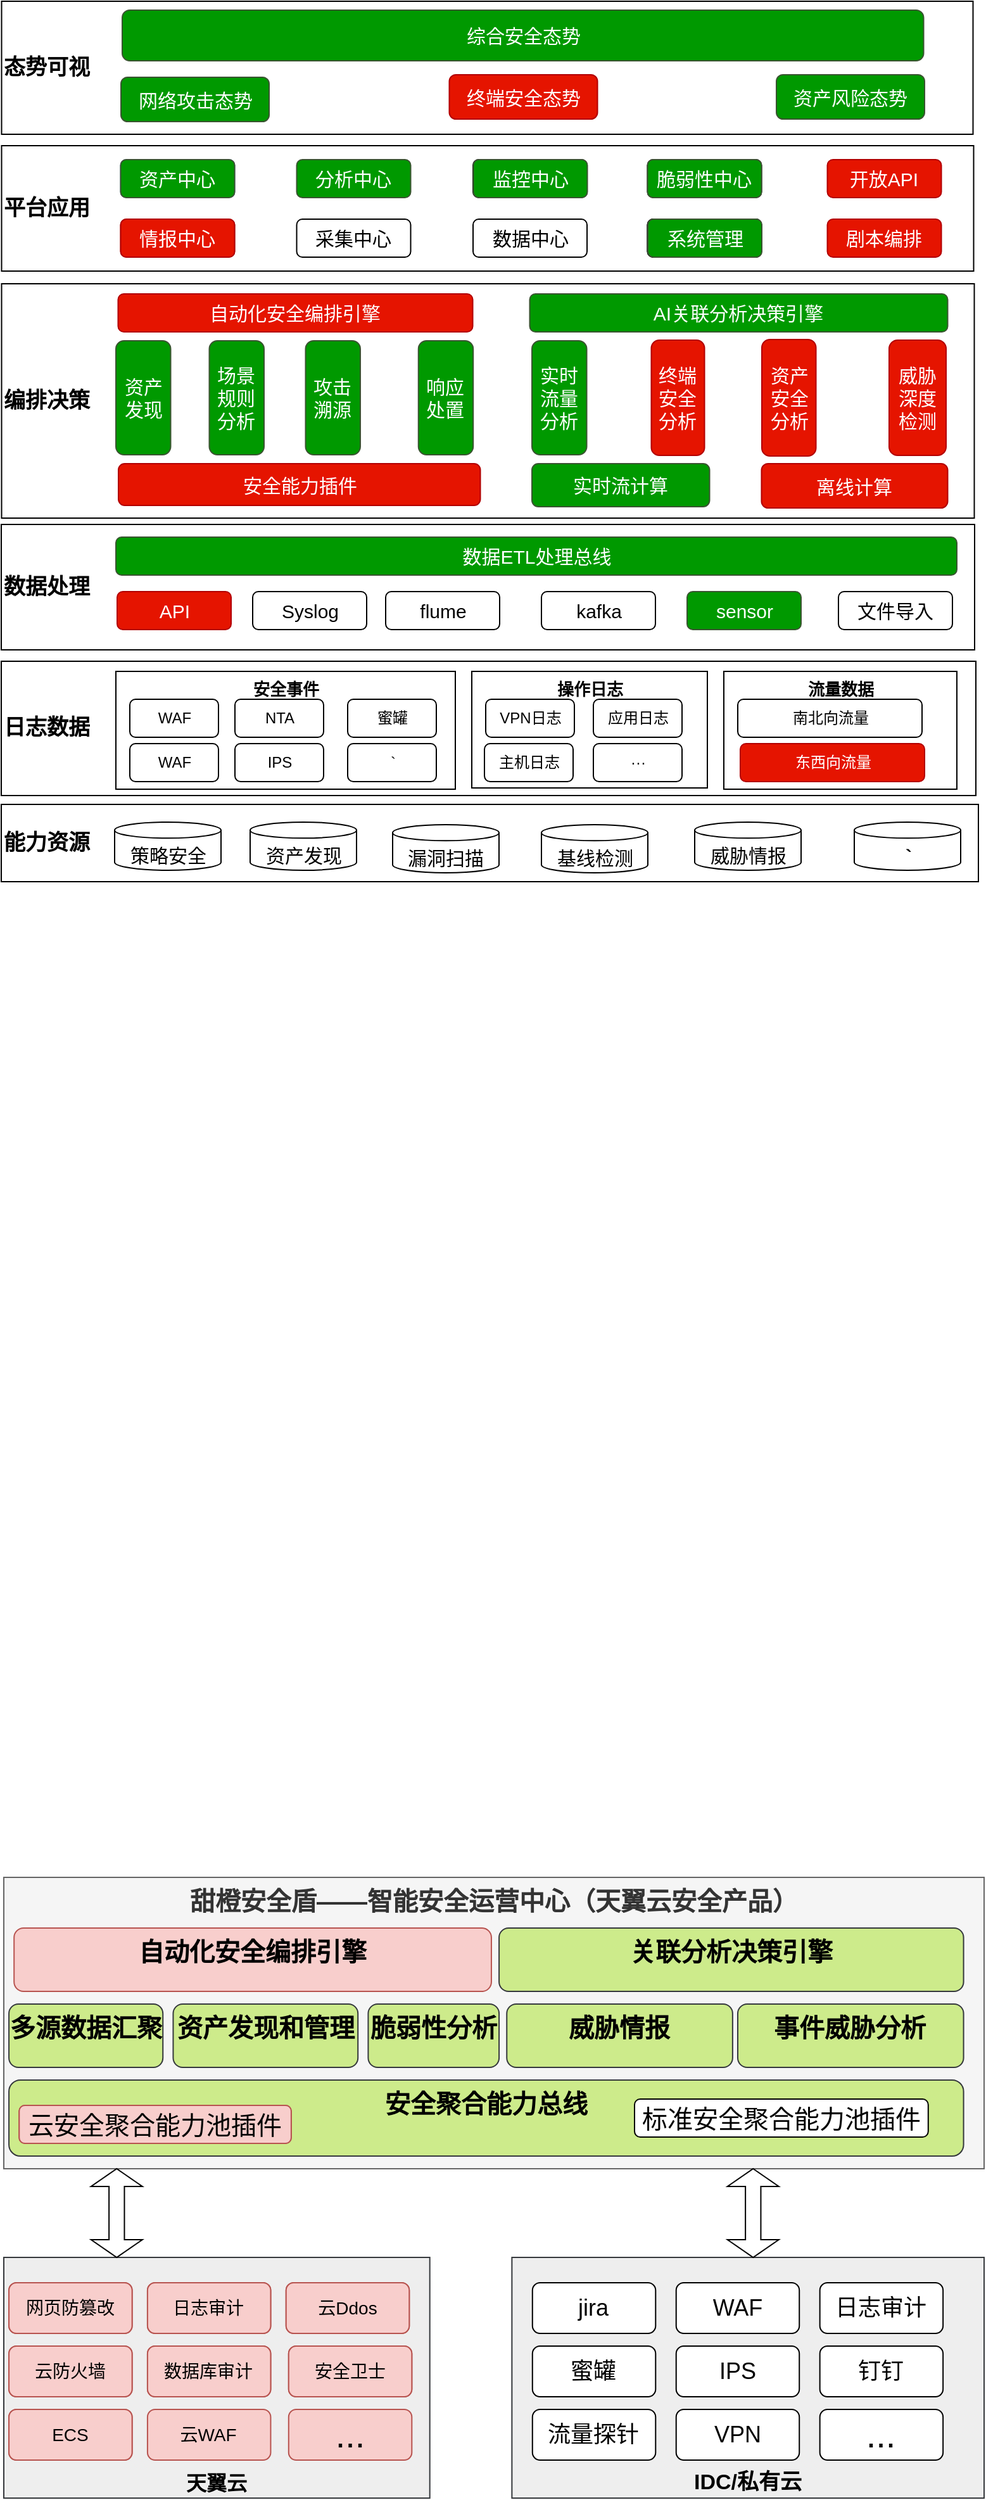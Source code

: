 <mxfile version="14.4.3" type="github">
  <diagram id="Q0dinJjuY7_bGVkL981h" name="Page-1">
    <mxGraphModel dx="1422" dy="762" grid="1" gridSize="10" guides="1" tooltips="1" connect="1" arrows="1" fold="1" page="1" pageScale="1" pageWidth="827" pageHeight="1169" math="0" shadow="0">
      <root>
        <mxCell id="0" />
        <mxCell id="1" parent="0" />
        <mxCell id="mDeV0m1zQuy4_qUxx2Un-1" value="日志数据" style="rounded=0;whiteSpace=wrap;html=1;align=left;fontStyle=1;fontSize=17;" vertex="1" parent="1">
          <mxGeometry x="14" y="533" width="769.5" height="106" as="geometry" />
        </mxCell>
        <mxCell id="mDeV0m1zQuy4_qUxx2Un-2" value="数据处理" style="rounded=0;whiteSpace=wrap;html=1;align=left;fontStyle=1;fontSize=17;" vertex="1" parent="1">
          <mxGeometry x="14" y="425" width="768.5" height="99" as="geometry" />
        </mxCell>
        <mxCell id="mDeV0m1zQuy4_qUxx2Un-3" value="编排决策" style="rounded=0;whiteSpace=wrap;html=1;align=left;fontStyle=1;fontSize=17;" vertex="1" parent="1">
          <mxGeometry x="14.25" y="235" width="768" height="185" as="geometry" />
        </mxCell>
        <mxCell id="mDeV0m1zQuy4_qUxx2Un-4" value="平台应用" style="rounded=0;whiteSpace=wrap;html=1;align=left;fontStyle=1;fontSize=17;" vertex="1" parent="1">
          <mxGeometry x="14.25" y="126" width="767.5" height="99" as="geometry" />
        </mxCell>
        <mxCell id="mDeV0m1zQuy4_qUxx2Un-5" value="态势可视" style="rounded=0;whiteSpace=wrap;html=1;align=left;fontSize=17;fontStyle=1;" vertex="1" parent="1">
          <mxGeometry x="14.25" y="12" width="767" height="105" as="geometry" />
        </mxCell>
        <mxCell id="mDeV0m1zQuy4_qUxx2Un-6" value="安全事件" style="rounded=0;whiteSpace=wrap;html=1;verticalAlign=top;fontStyle=1;fontSize=13;" vertex="1" parent="1">
          <mxGeometry x="104.5" y="541" width="268" height="93" as="geometry" />
        </mxCell>
        <mxCell id="mDeV0m1zQuy4_qUxx2Un-7" value="API" style="rounded=1;whiteSpace=wrap;html=1;align=center;fillColor=#e51400;strokeColor=#B20000;fontSize=15;fontColor=#ffffff;" vertex="1" parent="1">
          <mxGeometry x="105.5" y="478" width="90" height="30" as="geometry" />
        </mxCell>
        <mxCell id="mDeV0m1zQuy4_qUxx2Un-8" value="Syslog" style="rounded=1;whiteSpace=wrap;html=1;align=center;fontSize=15;" vertex="1" parent="1">
          <mxGeometry x="212.5" y="478" width="90" height="30" as="geometry" />
        </mxCell>
        <mxCell id="mDeV0m1zQuy4_qUxx2Un-9" value="flume" style="rounded=1;whiteSpace=wrap;html=1;align=center;fontSize=15;" vertex="1" parent="1">
          <mxGeometry x="317.5" y="478" width="90" height="30" as="geometry" />
        </mxCell>
        <mxCell id="mDeV0m1zQuy4_qUxx2Un-10" value="kafka" style="rounded=1;whiteSpace=wrap;html=1;align=center;fontSize=15;" vertex="1" parent="1">
          <mxGeometry x="440.5" y="478" width="90" height="30" as="geometry" />
        </mxCell>
        <mxCell id="mDeV0m1zQuy4_qUxx2Un-11" value="sensor" style="rounded=1;whiteSpace=wrap;html=1;align=center;fillColor=#009900;strokeColor=#3A5431;fontSize=15;fontColor=#ffffff;fontStyle=0;" vertex="1" parent="1">
          <mxGeometry x="555.5" y="478" width="90" height="30" as="geometry" />
        </mxCell>
        <mxCell id="mDeV0m1zQuy4_qUxx2Un-12" value="文件导入" style="rounded=1;whiteSpace=wrap;html=1;align=center;fontSize=15;" vertex="1" parent="1">
          <mxGeometry x="675" y="478" width="90" height="30" as="geometry" />
        </mxCell>
        <mxCell id="mDeV0m1zQuy4_qUxx2Un-13" value="能力资源" style="rounded=0;whiteSpace=wrap;html=1;align=left;fontStyle=1;fontSize=17;" vertex="1" parent="1">
          <mxGeometry x="14" y="646" width="771.5" height="61" as="geometry" />
        </mxCell>
        <mxCell id="mDeV0m1zQuy4_qUxx2Un-14" value="" style="group;" vertex="1" connectable="0" parent="1">
          <mxGeometry x="16" y="1493" width="774" height="490" as="geometry" />
        </mxCell>
        <mxCell id="mDeV0m1zQuy4_qUxx2Un-15" value="天翼云" style="rounded=0;whiteSpace=wrap;html=1;fillColor=#eeeeee;strokeColor=#36393d;verticalAlign=bottom;fontStyle=1;fontSize=16;" vertex="1" parent="mDeV0m1zQuy4_qUxx2Un-14">
          <mxGeometry y="300" width="336.346" height="190" as="geometry" />
        </mxCell>
        <mxCell id="mDeV0m1zQuy4_qUxx2Un-16" value="IDC/私有云" style="rounded=0;whiteSpace=wrap;html=1;verticalAlign=bottom;fillColor=#eeeeee;strokeColor=#36393d;fontStyle=1;fontSize=17;" vertex="1" parent="mDeV0m1zQuy4_qUxx2Un-14">
          <mxGeometry x="401.183" y="300" width="372.817" height="190" as="geometry" />
        </mxCell>
        <mxCell id="mDeV0m1zQuy4_qUxx2Un-17" value="ECS" style="rounded=1;whiteSpace=wrap;html=1;fontSize=14;fillColor=#f8cecc;strokeColor=#b85450;" vertex="1" parent="mDeV0m1zQuy4_qUxx2Un-14">
          <mxGeometry x="4.052" y="420" width="97.257" height="40" as="geometry" />
        </mxCell>
        <mxCell id="mDeV0m1zQuy4_qUxx2Un-18" value="云WAF" style="rounded=1;whiteSpace=wrap;html=1;fontSize=14;fillColor=#f8cecc;strokeColor=#b85450;" vertex="1" parent="mDeV0m1zQuy4_qUxx2Un-14">
          <mxGeometry x="113.466" y="420" width="97.257" height="40" as="geometry" />
        </mxCell>
        <mxCell id="mDeV0m1zQuy4_qUxx2Un-19" value="..." style="rounded=1;whiteSpace=wrap;html=1;fontSize=28;fillColor=#f8cecc;strokeColor=#b85450;" vertex="1" parent="mDeV0m1zQuy4_qUxx2Un-14">
          <mxGeometry x="224.906" y="420" width="97.257" height="40" as="geometry" />
        </mxCell>
        <mxCell id="mDeV0m1zQuy4_qUxx2Un-20" value="云防火墙" style="rounded=1;whiteSpace=wrap;html=1;fontSize=14;fillColor=#f8cecc;strokeColor=#b85450;" vertex="1" parent="mDeV0m1zQuy4_qUxx2Un-14">
          <mxGeometry x="4.052" y="370" width="97.257" height="40" as="geometry" />
        </mxCell>
        <mxCell id="mDeV0m1zQuy4_qUxx2Un-21" value="数据库审计" style="rounded=1;whiteSpace=wrap;html=1;fontSize=14;fillColor=#f8cecc;strokeColor=#b85450;" vertex="1" parent="mDeV0m1zQuy4_qUxx2Un-14">
          <mxGeometry x="113.466" y="370" width="97.257" height="40" as="geometry" />
        </mxCell>
        <mxCell id="mDeV0m1zQuy4_qUxx2Un-22" value="安全卫士" style="rounded=1;whiteSpace=wrap;html=1;fontSize=14;fillColor=#f8cecc;strokeColor=#b85450;" vertex="1" parent="mDeV0m1zQuy4_qUxx2Un-14">
          <mxGeometry x="224.906" y="370" width="97.257" height="40" as="geometry" />
        </mxCell>
        <mxCell id="mDeV0m1zQuy4_qUxx2Un-23" value="网页防篡改" style="rounded=1;whiteSpace=wrap;html=1;fontSize=14;fillColor=#f8cecc;strokeColor=#b85450;" vertex="1" parent="mDeV0m1zQuy4_qUxx2Un-14">
          <mxGeometry x="4.052" y="320" width="97.257" height="40" as="geometry" />
        </mxCell>
        <mxCell id="mDeV0m1zQuy4_qUxx2Un-24" value="日志审计" style="rounded=1;whiteSpace=wrap;html=1;fontSize=14;fillColor=#f8cecc;strokeColor=#b85450;" vertex="1" parent="mDeV0m1zQuy4_qUxx2Un-14">
          <mxGeometry x="113.466" y="320" width="97.257" height="40" as="geometry" />
        </mxCell>
        <mxCell id="mDeV0m1zQuy4_qUxx2Un-25" value="云Ddos" style="rounded=1;whiteSpace=wrap;html=1;fontSize=14;fillColor=#f8cecc;strokeColor=#b85450;" vertex="1" parent="mDeV0m1zQuy4_qUxx2Un-14">
          <mxGeometry x="222.88" y="320" width="97.257" height="40" as="geometry" />
        </mxCell>
        <mxCell id="mDeV0m1zQuy4_qUxx2Un-26" value="jira" style="rounded=1;whiteSpace=wrap;html=1;shadow=0;fontSize=18;" vertex="1" parent="mDeV0m1zQuy4_qUxx2Un-14">
          <mxGeometry x="417.393" y="320" width="97.257" height="40" as="geometry" />
        </mxCell>
        <mxCell id="mDeV0m1zQuy4_qUxx2Un-27" value="蜜罐" style="rounded=1;whiteSpace=wrap;html=1;shadow=0;fontSize=18;" vertex="1" parent="mDeV0m1zQuy4_qUxx2Un-14">
          <mxGeometry x="417.393" y="370" width="97.257" height="40" as="geometry" />
        </mxCell>
        <mxCell id="mDeV0m1zQuy4_qUxx2Un-28" value="WAF" style="rounded=1;whiteSpace=wrap;html=1;shadow=0;fontSize=18;" vertex="1" parent="mDeV0m1zQuy4_qUxx2Un-14">
          <mxGeometry x="530.859" y="320" width="97.257" height="40" as="geometry" />
        </mxCell>
        <mxCell id="mDeV0m1zQuy4_qUxx2Un-29" value="IPS" style="rounded=1;whiteSpace=wrap;html=1;shadow=0;fontSize=18;" vertex="1" parent="mDeV0m1zQuy4_qUxx2Un-14">
          <mxGeometry x="530.859" y="370" width="97.257" height="40" as="geometry" />
        </mxCell>
        <mxCell id="mDeV0m1zQuy4_qUxx2Un-30" value="日志审计" style="rounded=1;whiteSpace=wrap;html=1;shadow=0;fontSize=18;" vertex="1" parent="mDeV0m1zQuy4_qUxx2Un-14">
          <mxGeometry x="644.325" y="320" width="97.257" height="40" as="geometry" />
        </mxCell>
        <mxCell id="mDeV0m1zQuy4_qUxx2Un-31" value="钉钉" style="rounded=1;whiteSpace=wrap;html=1;shadow=0;fontSize=18;" vertex="1" parent="mDeV0m1zQuy4_qUxx2Un-14">
          <mxGeometry x="644.325" y="370" width="97.257" height="40" as="geometry" />
        </mxCell>
        <mxCell id="mDeV0m1zQuy4_qUxx2Un-32" value="甜橙安全盾——智能安全运营中心（天翼云安全产品）" style="rounded=0;whiteSpace=wrap;html=1;fontSize=20;verticalAlign=top;fillColor=#f5f5f5;strokeColor=#666666;fontColor=#333333;fontStyle=1;" vertex="1" parent="mDeV0m1zQuy4_qUxx2Un-14">
          <mxGeometry width="774" height="230" as="geometry" />
        </mxCell>
        <mxCell id="mDeV0m1zQuy4_qUxx2Un-33" value="" style="shape=doubleArrow;direction=south;whiteSpace=wrap;html=1;fontSize=17;" vertex="1" parent="mDeV0m1zQuy4_qUxx2Un-14">
          <mxGeometry x="68.89" y="230" width="40.524" height="70" as="geometry" />
        </mxCell>
        <mxCell id="mDeV0m1zQuy4_qUxx2Un-34" value="" style="shape=doubleArrow;direction=south;whiteSpace=wrap;html=1;fontSize=17;" vertex="1" parent="mDeV0m1zQuy4_qUxx2Un-14">
          <mxGeometry x="571.382" y="230" width="40.524" height="70" as="geometry" />
        </mxCell>
        <mxCell id="mDeV0m1zQuy4_qUxx2Un-35" value="安全聚合能力总线" style="rounded=1;whiteSpace=wrap;html=1;fontSize=20;fillColor=#cdeb8b;strokeColor=#36393d;verticalAlign=top;fontStyle=1;" vertex="1" parent="mDeV0m1zQuy4_qUxx2Un-14">
          <mxGeometry x="4.052" y="160" width="753.738" height="60" as="geometry" />
        </mxCell>
        <mxCell id="mDeV0m1zQuy4_qUxx2Un-36" value="云安全聚合能力池插件" style="rounded=1;whiteSpace=wrap;html=1;shadow=0;strokeColor=#b85450;fillColor=#f8cecc;fontSize=20;" vertex="1" parent="mDeV0m1zQuy4_qUxx2Un-14">
          <mxGeometry x="12.157" y="180" width="214.775" height="30" as="geometry" />
        </mxCell>
        <mxCell id="mDeV0m1zQuy4_qUxx2Un-37" value="标准安全聚合能力池插件" style="rounded=1;whiteSpace=wrap;html=1;shadow=0;strokeColor=#000000;fillColor=#ffffff;fontSize=20;" vertex="1" parent="mDeV0m1zQuy4_qUxx2Un-14">
          <mxGeometry x="498" y="175" width="231.89" height="30" as="geometry" />
        </mxCell>
        <mxCell id="mDeV0m1zQuy4_qUxx2Un-38" value="多源数据汇聚" style="rounded=1;whiteSpace=wrap;html=1;fontSize=20;fillColor=#cdeb8b;strokeColor=#36393d;verticalAlign=top;fontStyle=1;" vertex="1" parent="mDeV0m1zQuy4_qUxx2Un-14">
          <mxGeometry x="4.052" y="100" width="121.571" height="50" as="geometry" />
        </mxCell>
        <mxCell id="mDeV0m1zQuy4_qUxx2Un-39" value="资产发现和管理" style="rounded=1;whiteSpace=wrap;html=1;fontSize=20;fillColor=#cdeb8b;strokeColor=#36393d;verticalAlign=top;fontStyle=1;" vertex="1" parent="mDeV0m1zQuy4_qUxx2Un-14">
          <mxGeometry x="133.728" y="100" width="145.885" height="50" as="geometry" />
        </mxCell>
        <mxCell id="mDeV0m1zQuy4_qUxx2Un-40" value="脆弱性分析" style="rounded=1;whiteSpace=wrap;html=1;fontSize=20;fillColor=#cdeb8b;strokeColor=#36393d;verticalAlign=top;fontStyle=1;" vertex="1" parent="mDeV0m1zQuy4_qUxx2Un-14">
          <mxGeometry x="287.717" y="100" width="103.335" height="50" as="geometry" />
        </mxCell>
        <mxCell id="mDeV0m1zQuy4_qUxx2Un-41" value="自动化安全编排引擎" style="rounded=1;whiteSpace=wrap;html=1;fontSize=20;fillColor=#f8cecc;strokeColor=#b85450;verticalAlign=top;fontStyle=1;" vertex="1" parent="mDeV0m1zQuy4_qUxx2Un-14">
          <mxGeometry x="8.105" y="40" width="376.869" height="50" as="geometry" />
        </mxCell>
        <mxCell id="mDeV0m1zQuy4_qUxx2Un-42" value="威胁情报" style="rounded=1;whiteSpace=wrap;html=1;fontSize=20;fillColor=#cdeb8b;strokeColor=#36393d;verticalAlign=top;fontStyle=1;" vertex="1" parent="mDeV0m1zQuy4_qUxx2Un-14">
          <mxGeometry x="397.131" y="100" width="178.304" height="50" as="geometry" />
        </mxCell>
        <mxCell id="mDeV0m1zQuy4_qUxx2Un-43" value="事件威胁分析" style="rounded=1;whiteSpace=wrap;html=1;fontSize=20;fillColor=#cdeb8b;strokeColor=#36393d;verticalAlign=top;fontStyle=1;" vertex="1" parent="mDeV0m1zQuy4_qUxx2Un-14">
          <mxGeometry x="579.487" y="100" width="178.304" height="50" as="geometry" />
        </mxCell>
        <mxCell id="mDeV0m1zQuy4_qUxx2Un-44" value="流量探针" style="rounded=1;whiteSpace=wrap;html=1;shadow=0;fontSize=18;" vertex="1" parent="mDeV0m1zQuy4_qUxx2Un-14">
          <mxGeometry x="417.393" y="420" width="97.257" height="40" as="geometry" />
        </mxCell>
        <mxCell id="mDeV0m1zQuy4_qUxx2Un-45" value="VPN" style="rounded=1;whiteSpace=wrap;html=1;shadow=0;fontSize=18;" vertex="1" parent="mDeV0m1zQuy4_qUxx2Un-14">
          <mxGeometry x="530.859" y="420" width="97.257" height="40" as="geometry" />
        </mxCell>
        <mxCell id="mDeV0m1zQuy4_qUxx2Un-46" value="&lt;span style=&quot;font-size: 28px&quot;&gt;...&lt;/span&gt;" style="rounded=1;whiteSpace=wrap;html=1;shadow=0;fontSize=18;" vertex="1" parent="mDeV0m1zQuy4_qUxx2Un-14">
          <mxGeometry x="644.325" y="420" width="97.257" height="40" as="geometry" />
        </mxCell>
        <mxCell id="mDeV0m1zQuy4_qUxx2Un-47" value="关联分析决策引擎" style="rounded=1;whiteSpace=wrap;html=1;fontSize=20;fillColor=#cdeb8b;strokeColor=#36393d;verticalAlign=top;fontStyle=1;" vertex="1" parent="mDeV0m1zQuy4_qUxx2Un-14">
          <mxGeometry x="391.052" y="40" width="366.738" height="50" as="geometry" />
        </mxCell>
        <mxCell id="mDeV0m1zQuy4_qUxx2Un-48" value="云安全聚合能力池插件" style="rounded=1;whiteSpace=wrap;html=1;shadow=0;strokeColor=#b85450;fillColor=#f8cecc;fontSize=20;" vertex="1" parent="mDeV0m1zQuy4_qUxx2Un-14">
          <mxGeometry x="12.157" y="180" width="214.775" height="30" as="geometry" />
        </mxCell>
        <mxCell id="mDeV0m1zQuy4_qUxx2Un-49" value="网页防篡改" style="rounded=1;whiteSpace=wrap;html=1;fontSize=14;fillColor=#f8cecc;strokeColor=#b85450;" vertex="1" parent="mDeV0m1zQuy4_qUxx2Un-14">
          <mxGeometry x="4.052" y="320" width="97.257" height="40" as="geometry" />
        </mxCell>
        <mxCell id="mDeV0m1zQuy4_qUxx2Un-50" value="日志审计" style="rounded=1;whiteSpace=wrap;html=1;fontSize=14;fillColor=#f8cecc;strokeColor=#b85450;" vertex="1" parent="mDeV0m1zQuy4_qUxx2Un-14">
          <mxGeometry x="113.466" y="320" width="97.257" height="40" as="geometry" />
        </mxCell>
        <mxCell id="mDeV0m1zQuy4_qUxx2Un-51" value="云Ddos" style="rounded=1;whiteSpace=wrap;html=1;fontSize=14;fillColor=#f8cecc;strokeColor=#b85450;" vertex="1" parent="mDeV0m1zQuy4_qUxx2Un-14">
          <mxGeometry x="222.88" y="320" width="97.257" height="40" as="geometry" />
        </mxCell>
        <mxCell id="mDeV0m1zQuy4_qUxx2Un-52" value="云防火墙" style="rounded=1;whiteSpace=wrap;html=1;fontSize=14;fillColor=#f8cecc;strokeColor=#b85450;" vertex="1" parent="mDeV0m1zQuy4_qUxx2Un-14">
          <mxGeometry x="4.052" y="370" width="97.257" height="40" as="geometry" />
        </mxCell>
        <mxCell id="mDeV0m1zQuy4_qUxx2Un-53" value="数据库审计" style="rounded=1;whiteSpace=wrap;html=1;fontSize=14;fillColor=#f8cecc;strokeColor=#b85450;" vertex="1" parent="mDeV0m1zQuy4_qUxx2Un-14">
          <mxGeometry x="113.466" y="370" width="97.257" height="40" as="geometry" />
        </mxCell>
        <mxCell id="mDeV0m1zQuy4_qUxx2Un-54" value="安全卫士" style="rounded=1;whiteSpace=wrap;html=1;fontSize=14;fillColor=#f8cecc;strokeColor=#b85450;" vertex="1" parent="mDeV0m1zQuy4_qUxx2Un-14">
          <mxGeometry x="224.906" y="370" width="97.257" height="40" as="geometry" />
        </mxCell>
        <mxCell id="mDeV0m1zQuy4_qUxx2Un-55" value="ECS" style="rounded=1;whiteSpace=wrap;html=1;fontSize=14;fillColor=#f8cecc;strokeColor=#b85450;" vertex="1" parent="mDeV0m1zQuy4_qUxx2Un-14">
          <mxGeometry x="4.052" y="420" width="97.257" height="40" as="geometry" />
        </mxCell>
        <mxCell id="mDeV0m1zQuy4_qUxx2Un-56" value="策略安全" style="strokeWidth=1;html=1;shape=mxgraph.flowchart.database;whiteSpace=wrap;fontSize=15;verticalAlign=bottom;" vertex="1" parent="1">
          <mxGeometry x="103.5" y="660" width="84" height="38" as="geometry" />
        </mxCell>
        <mxCell id="mDeV0m1zQuy4_qUxx2Un-57" value="资产发现" style="strokeWidth=1;html=1;shape=mxgraph.flowchart.database;whiteSpace=wrap;fontSize=15;verticalAlign=bottom;" vertex="1" parent="1">
          <mxGeometry x="210.5" y="660" width="84" height="38" as="geometry" />
        </mxCell>
        <mxCell id="mDeV0m1zQuy4_qUxx2Un-58" value="漏洞扫描" style="strokeWidth=1;html=1;shape=mxgraph.flowchart.database;whiteSpace=wrap;fontSize=15;verticalAlign=bottom;" vertex="1" parent="1">
          <mxGeometry x="323" y="662" width="84" height="38" as="geometry" />
        </mxCell>
        <mxCell id="mDeV0m1zQuy4_qUxx2Un-59" value="基线检测" style="strokeWidth=1;html=1;shape=mxgraph.flowchart.database;whiteSpace=wrap;fontSize=15;verticalAlign=bottom;" vertex="1" parent="1">
          <mxGeometry x="440.5" y="662" width="84" height="38" as="geometry" />
        </mxCell>
        <mxCell id="mDeV0m1zQuy4_qUxx2Un-60" value="威胁情报" style="strokeWidth=1;html=1;shape=mxgraph.flowchart.database;whiteSpace=wrap;fontSize=15;verticalAlign=bottom;" vertex="1" parent="1">
          <mxGeometry x="561.5" y="660" width="84" height="38" as="geometry" />
        </mxCell>
        <mxCell id="mDeV0m1zQuy4_qUxx2Un-61" value="&lt;b&gt;```&lt;/b&gt;" style="strokeWidth=1;html=1;shape=mxgraph.flowchart.database;whiteSpace=wrap;fontSize=15;verticalAlign=bottom;" vertex="1" parent="1">
          <mxGeometry x="687.5" y="660" width="84" height="38" as="geometry" />
        </mxCell>
        <mxCell id="mDeV0m1zQuy4_qUxx2Un-62" value="安全能力插件" style="rounded=1;whiteSpace=wrap;html=1;align=center;fontSize=15;fontStyle=0;strokeWidth=1;fillColor=#e51400;strokeColor=#B20000;fontColor=#ffffff;" vertex="1" parent="1">
          <mxGeometry x="106.5" y="377" width="285.75" height="33" as="geometry" />
        </mxCell>
        <mxCell id="mDeV0m1zQuy4_qUxx2Un-63" value="操作日志" style="rounded=0;whiteSpace=wrap;html=1;verticalAlign=top;fontStyle=1;fontSize=13;" vertex="1" parent="1">
          <mxGeometry x="385.5" y="541" width="186" height="92" as="geometry" />
        </mxCell>
        <mxCell id="mDeV0m1zQuy4_qUxx2Un-64" value="流量数据" style="rounded=0;whiteSpace=wrap;html=1;verticalAlign=top;fontStyle=1;fontSize=13;" vertex="1" parent="1">
          <mxGeometry x="584.5" y="541" width="184" height="93" as="geometry" />
        </mxCell>
        <mxCell id="mDeV0m1zQuy4_qUxx2Un-65" value="WAF" style="rounded=1;whiteSpace=wrap;html=1;" vertex="1" parent="1">
          <mxGeometry x="115.5" y="598" width="70" height="30" as="geometry" />
        </mxCell>
        <mxCell id="mDeV0m1zQuy4_qUxx2Un-66" value="IPS" style="rounded=1;whiteSpace=wrap;html=1;" vertex="1" parent="1">
          <mxGeometry x="198.5" y="598" width="70" height="30" as="geometry" />
        </mxCell>
        <mxCell id="mDeV0m1zQuy4_qUxx2Un-67" value="```" style="rounded=1;whiteSpace=wrap;html=1;" vertex="1" parent="1">
          <mxGeometry x="287.5" y="598" width="70" height="30" as="geometry" />
        </mxCell>
        <mxCell id="mDeV0m1zQuy4_qUxx2Un-68" value="WAF" style="rounded=1;whiteSpace=wrap;html=1;" vertex="1" parent="1">
          <mxGeometry x="115.5" y="563" width="70" height="30" as="geometry" />
        </mxCell>
        <mxCell id="mDeV0m1zQuy4_qUxx2Un-69" value="NTA" style="rounded=1;whiteSpace=wrap;html=1;" vertex="1" parent="1">
          <mxGeometry x="198.5" y="563" width="70" height="30" as="geometry" />
        </mxCell>
        <mxCell id="mDeV0m1zQuy4_qUxx2Un-70" value="蜜罐" style="rounded=1;whiteSpace=wrap;html=1;" vertex="1" parent="1">
          <mxGeometry x="287.5" y="563" width="70" height="30" as="geometry" />
        </mxCell>
        <mxCell id="mDeV0m1zQuy4_qUxx2Un-71" value="VPN日志" style="rounded=1;whiteSpace=wrap;html=1;" vertex="1" parent="1">
          <mxGeometry x="396.5" y="563" width="70" height="30" as="geometry" />
        </mxCell>
        <mxCell id="mDeV0m1zQuy4_qUxx2Un-72" value="主机日志" style="rounded=1;whiteSpace=wrap;html=1;" vertex="1" parent="1">
          <mxGeometry x="395.5" y="598" width="70" height="30" as="geometry" />
        </mxCell>
        <mxCell id="mDeV0m1zQuy4_qUxx2Un-73" value="应用日志" style="rounded=1;whiteSpace=wrap;html=1;" vertex="1" parent="1">
          <mxGeometry x="481.5" y="563" width="70" height="30" as="geometry" />
        </mxCell>
        <mxCell id="mDeV0m1zQuy4_qUxx2Un-74" value="···" style="rounded=1;whiteSpace=wrap;html=1;" vertex="1" parent="1">
          <mxGeometry x="481.5" y="598" width="70" height="30" as="geometry" />
        </mxCell>
        <mxCell id="mDeV0m1zQuy4_qUxx2Un-75" value="南北向流量" style="rounded=1;whiteSpace=wrap;html=1;" vertex="1" parent="1">
          <mxGeometry x="595.5" y="563" width="145.5" height="30" as="geometry" />
        </mxCell>
        <mxCell id="mDeV0m1zQuy4_qUxx2Un-76" value="东西向流量" style="rounded=1;whiteSpace=wrap;html=1;fillColor=#e51400;strokeColor=#B20000;fontColor=#ffffff;" vertex="1" parent="1">
          <mxGeometry x="597.5" y="598" width="145.5" height="30" as="geometry" />
        </mxCell>
        <mxCell id="mDeV0m1zQuy4_qUxx2Un-77" value="数据ETL处理总线" style="rounded=1;whiteSpace=wrap;html=1;align=center;fillColor=#009900;strokeColor=#3A5431;fontSize=15;fontColor=#ffffff;fontStyle=0;" vertex="1" parent="1">
          <mxGeometry x="104.5" y="435" width="664" height="30" as="geometry" />
        </mxCell>
        <mxCell id="mDeV0m1zQuy4_qUxx2Un-78" value="自动化安全编排引擎" style="rounded=1;whiteSpace=wrap;html=1;align=center;fillColor=#e51400;strokeColor=#B20000;fontSize=15;fontColor=#ffffff;" vertex="1" parent="1">
          <mxGeometry x="106.25" y="243" width="280" height="30" as="geometry" />
        </mxCell>
        <mxCell id="mDeV0m1zQuy4_qUxx2Un-79" value="AI关联分析决策引擎" style="rounded=1;whiteSpace=wrap;html=1;align=center;fillColor=#009900;strokeColor=#3A5431;fontSize=15;fontColor=#ffffff;fontStyle=0;" vertex="1" parent="1">
          <mxGeometry x="431.25" y="243" width="330" height="30" as="geometry" />
        </mxCell>
        <mxCell id="mDeV0m1zQuy4_qUxx2Un-80" value="实时流量分析" style="rounded=1;whiteSpace=wrap;html=1;fontSize=15;fillColor=#009900;strokeColor=#3A5431;fontColor=#ffffff;fontStyle=0;" vertex="1" parent="1">
          <mxGeometry x="433" y="280" width="43.25" height="90" as="geometry" />
        </mxCell>
        <mxCell id="mDeV0m1zQuy4_qUxx2Un-81" value="终端安全分析" style="rounded=1;whiteSpace=wrap;html=1;strokeWidth=1;fontSize=15;fillColor=#e51400;strokeColor=#B20000;fontColor=#ffffff;" vertex="1" parent="1">
          <mxGeometry x="527.25" y="279.5" width="42" height="91" as="geometry" />
        </mxCell>
        <mxCell id="mDeV0m1zQuy4_qUxx2Un-82" value="威胁深度检测" style="rounded=1;whiteSpace=wrap;html=1;strokeWidth=1;fontSize=15;fillColor=#e51400;strokeColor=#B20000;fontColor=#ffffff;" vertex="1" parent="1">
          <mxGeometry x="715" y="279.5" width="45" height="91" as="geometry" />
        </mxCell>
        <mxCell id="mDeV0m1zQuy4_qUxx2Un-83" value="资产安全分析" style="rounded=1;whiteSpace=wrap;html=1;strokeWidth=1;fontSize=15;fillColor=#e51400;strokeColor=#B20000;fontColor=#ffffff;" vertex="1" parent="1">
          <mxGeometry x="614.5" y="279" width="42.75" height="92" as="geometry" />
        </mxCell>
        <mxCell id="mDeV0m1zQuy4_qUxx2Un-84" value="实时流计算" style="rounded=1;whiteSpace=wrap;html=1;fontSize=15;fillColor=#009900;strokeColor=#3A5431;fontColor=#ffffff;fontStyle=0;" vertex="1" parent="1">
          <mxGeometry x="433" y="377" width="140.25" height="34" as="geometry" />
        </mxCell>
        <mxCell id="mDeV0m1zQuy4_qUxx2Un-85" value="离线计算" style="rounded=1;whiteSpace=wrap;html=1;strokeWidth=1;fontSize=15;fillColor=#e51400;strokeColor=#B20000;fontColor=#ffffff;" vertex="1" parent="1">
          <mxGeometry x="614.25" y="377" width="147" height="35" as="geometry" />
        </mxCell>
        <mxCell id="mDeV0m1zQuy4_qUxx2Un-86" value="资产发现" style="rounded=1;whiteSpace=wrap;html=1;fontSize=15;fillColor=#009900;strokeColor=#3A5431;fontColor=#ffffff;fontStyle=0;" vertex="1" parent="1">
          <mxGeometry x="104.5" y="280" width="43.25" height="90" as="geometry" />
        </mxCell>
        <mxCell id="mDeV0m1zQuy4_qUxx2Un-87" value="场景规则分析" style="rounded=1;whiteSpace=wrap;html=1;fontSize=15;fillColor=#009900;strokeColor=#3A5431;fontColor=#ffffff;fontStyle=0;" vertex="1" parent="1">
          <mxGeometry x="178.25" y="280" width="43.25" height="90" as="geometry" />
        </mxCell>
        <mxCell id="mDeV0m1zQuy4_qUxx2Un-88" value="攻击溯源" style="rounded=1;whiteSpace=wrap;html=1;fontSize=15;fillColor=#009900;strokeColor=#3A5431;fontColor=#ffffff;fontStyle=0;" vertex="1" parent="1">
          <mxGeometry x="254.25" y="280" width="43.25" height="90" as="geometry" />
        </mxCell>
        <mxCell id="mDeV0m1zQuy4_qUxx2Un-89" value="响应处置" style="rounded=1;whiteSpace=wrap;html=1;fontSize=15;fillColor=#009900;strokeColor=#3A5431;fontColor=#ffffff;fontStyle=0;" vertex="1" parent="1">
          <mxGeometry x="343.37" y="280" width="43.25" height="90" as="geometry" />
        </mxCell>
        <mxCell id="mDeV0m1zQuy4_qUxx2Un-90" value="综合安全态势" style="rounded=1;whiteSpace=wrap;html=1;strokeColor=#3A5431;fontSize=15;fontStyle=0;fontColor=#ffffff;fillColor=#009900;" vertex="1" parent="1">
          <mxGeometry x="109.5" y="19" width="632.75" height="40" as="geometry" />
        </mxCell>
        <mxCell id="mDeV0m1zQuy4_qUxx2Un-91" value="网络攻击态势" style="rounded=1;whiteSpace=wrap;html=1;fontSize=15;fillColor=#009900;strokeColor=#3A5431;fontColor=#ffffff;fontStyle=0;" vertex="1" parent="1">
          <mxGeometry x="108.5" y="72" width="117" height="35" as="geometry" />
        </mxCell>
        <mxCell id="mDeV0m1zQuy4_qUxx2Un-92" value="终端安全态势" style="rounded=1;whiteSpace=wrap;html=1;strokeWidth=1;fontSize=15;fillColor=#e51400;strokeColor=#B20000;fontColor=#ffffff;" vertex="1" parent="1">
          <mxGeometry x="367.75" y="70" width="117" height="35" as="geometry" />
        </mxCell>
        <mxCell id="mDeV0m1zQuy4_qUxx2Un-93" value="资产风险态势" style="rounded=1;whiteSpace=wrap;html=1;fontSize=15;fillColor=#009900;strokeColor=#3A5431;fontColor=#ffffff;fontStyle=0;" vertex="1" parent="1">
          <mxGeometry x="626" y="70" width="117" height="35" as="geometry" />
        </mxCell>
        <mxCell id="mDeV0m1zQuy4_qUxx2Un-94" value="资产中心" style="rounded=1;whiteSpace=wrap;html=1;align=center;fillColor=#dae8fc;strokeColor=#6c8ebf;fontSize=15;" vertex="1" parent="1">
          <mxGeometry x="108.25" y="137" width="90" height="30" as="geometry" />
        </mxCell>
        <mxCell id="mDeV0m1zQuy4_qUxx2Un-95" value="情报中心" style="rounded=1;whiteSpace=wrap;html=1;align=center;fillColor=#f8cecc;strokeColor=#b85450;fontSize=15;" vertex="1" parent="1">
          <mxGeometry x="108.25" y="184" width="90" height="30" as="geometry" />
        </mxCell>
        <mxCell id="mDeV0m1zQuy4_qUxx2Un-96" value="分析中心" style="rounded=1;whiteSpace=wrap;html=1;align=center;fillColor=#009900;strokeColor=#3A5431;fontSize=15;fontColor=#ffffff;fontStyle=0;" vertex="1" parent="1">
          <mxGeometry x="247.25" y="137" width="90" height="30" as="geometry" />
        </mxCell>
        <mxCell id="mDeV0m1zQuy4_qUxx2Un-97" value="采集中心" style="rounded=1;whiteSpace=wrap;html=1;align=center;fontSize=15;" vertex="1" parent="1">
          <mxGeometry x="247.25" y="184" width="90" height="30" as="geometry" />
        </mxCell>
        <mxCell id="mDeV0m1zQuy4_qUxx2Un-98" value="监控中心" style="rounded=1;whiteSpace=wrap;html=1;align=center;fontSize=15;" vertex="1" parent="1">
          <mxGeometry x="386.5" y="137" width="90" height="30" as="geometry" />
        </mxCell>
        <mxCell id="mDeV0m1zQuy4_qUxx2Un-99" value="数据中心" style="rounded=1;whiteSpace=wrap;html=1;align=center;fontSize=15;" vertex="1" parent="1">
          <mxGeometry x="386.5" y="184" width="90" height="30" as="geometry" />
        </mxCell>
        <mxCell id="mDeV0m1zQuy4_qUxx2Un-100" value="脆弱性中心" style="rounded=1;whiteSpace=wrap;html=1;align=center;fontSize=15;" vertex="1" parent="1">
          <mxGeometry x="524.25" y="137" width="90" height="30" as="geometry" />
        </mxCell>
        <mxCell id="mDeV0m1zQuy4_qUxx2Un-101" value="系统管理" style="rounded=1;whiteSpace=wrap;html=1;align=center;fontSize=15;" vertex="1" parent="1">
          <mxGeometry x="524.25" y="184" width="90" height="30" as="geometry" />
        </mxCell>
        <mxCell id="mDeV0m1zQuy4_qUxx2Un-102" value="开放API" style="rounded=1;whiteSpace=wrap;html=1;align=center;fillColor=#e51400;strokeColor=#B20000;fontSize=15;fontColor=#ffffff;" vertex="1" parent="1">
          <mxGeometry x="666.25" y="137" width="90" height="30" as="geometry" />
        </mxCell>
        <mxCell id="mDeV0m1zQuy4_qUxx2Un-103" value="剧本编排" style="rounded=1;whiteSpace=wrap;html=1;align=center;fillColor=#e51400;strokeColor=#B20000;fontSize=15;fontColor=#ffffff;" vertex="1" parent="1">
          <mxGeometry x="666.25" y="184" width="90" height="30" as="geometry" />
        </mxCell>
        <mxCell id="mDeV0m1zQuy4_qUxx2Un-104" value="脆弱性中心" style="rounded=1;whiteSpace=wrap;html=1;align=center;fillColor=#009900;strokeColor=#3A5431;fontSize=15;fontColor=#ffffff;fontStyle=0;" vertex="1" parent="1">
          <mxGeometry x="524.25" y="137" width="90" height="30" as="geometry" />
        </mxCell>
        <mxCell id="mDeV0m1zQuy4_qUxx2Un-105" value="系统管理" style="rounded=1;whiteSpace=wrap;html=1;align=center;fontSize=15;" vertex="1" parent="1">
          <mxGeometry x="524.25" y="184" width="90" height="30" as="geometry" />
        </mxCell>
        <mxCell id="mDeV0m1zQuy4_qUxx2Un-106" value="系统管理" style="rounded=1;whiteSpace=wrap;html=1;align=center;fillColor=#009900;strokeColor=#3A5431;fontSize=15;fontColor=#ffffff;fontStyle=0;" vertex="1" parent="1">
          <mxGeometry x="524.5" y="184" width="90" height="30" as="geometry" />
        </mxCell>
        <mxCell id="mDeV0m1zQuy4_qUxx2Un-107" value="监控中心" style="rounded=1;whiteSpace=wrap;html=1;align=center;fillColor=#009900;strokeColor=#3A5431;fontSize=15;fontColor=#ffffff;fontStyle=0;" vertex="1" parent="1">
          <mxGeometry x="386.75" y="137" width="90" height="30" as="geometry" />
        </mxCell>
        <mxCell id="mDeV0m1zQuy4_qUxx2Un-108" value="情报中心" style="rounded=1;whiteSpace=wrap;html=1;align=center;fillColor=#e51400;strokeColor=#B20000;fontSize=15;fontColor=#ffffff;" vertex="1" parent="1">
          <mxGeometry x="108.25" y="184" width="90" height="30" as="geometry" />
        </mxCell>
        <mxCell id="mDeV0m1zQuy4_qUxx2Un-109" value="资产中心" style="rounded=1;whiteSpace=wrap;html=1;align=center;fillColor=#009900;strokeColor=#3A5431;fontSize=15;fontColor=#ffffff;fontStyle=0;" vertex="1" parent="1">
          <mxGeometry x="108.25" y="137" width="90" height="30" as="geometry" />
        </mxCell>
      </root>
    </mxGraphModel>
  </diagram>
</mxfile>
